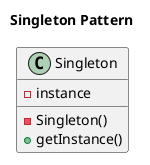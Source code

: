@startuml
title Singleton Pattern

class Singleton {
    - instance
    - Singleton()
    + getInstance()
}
@enduml
